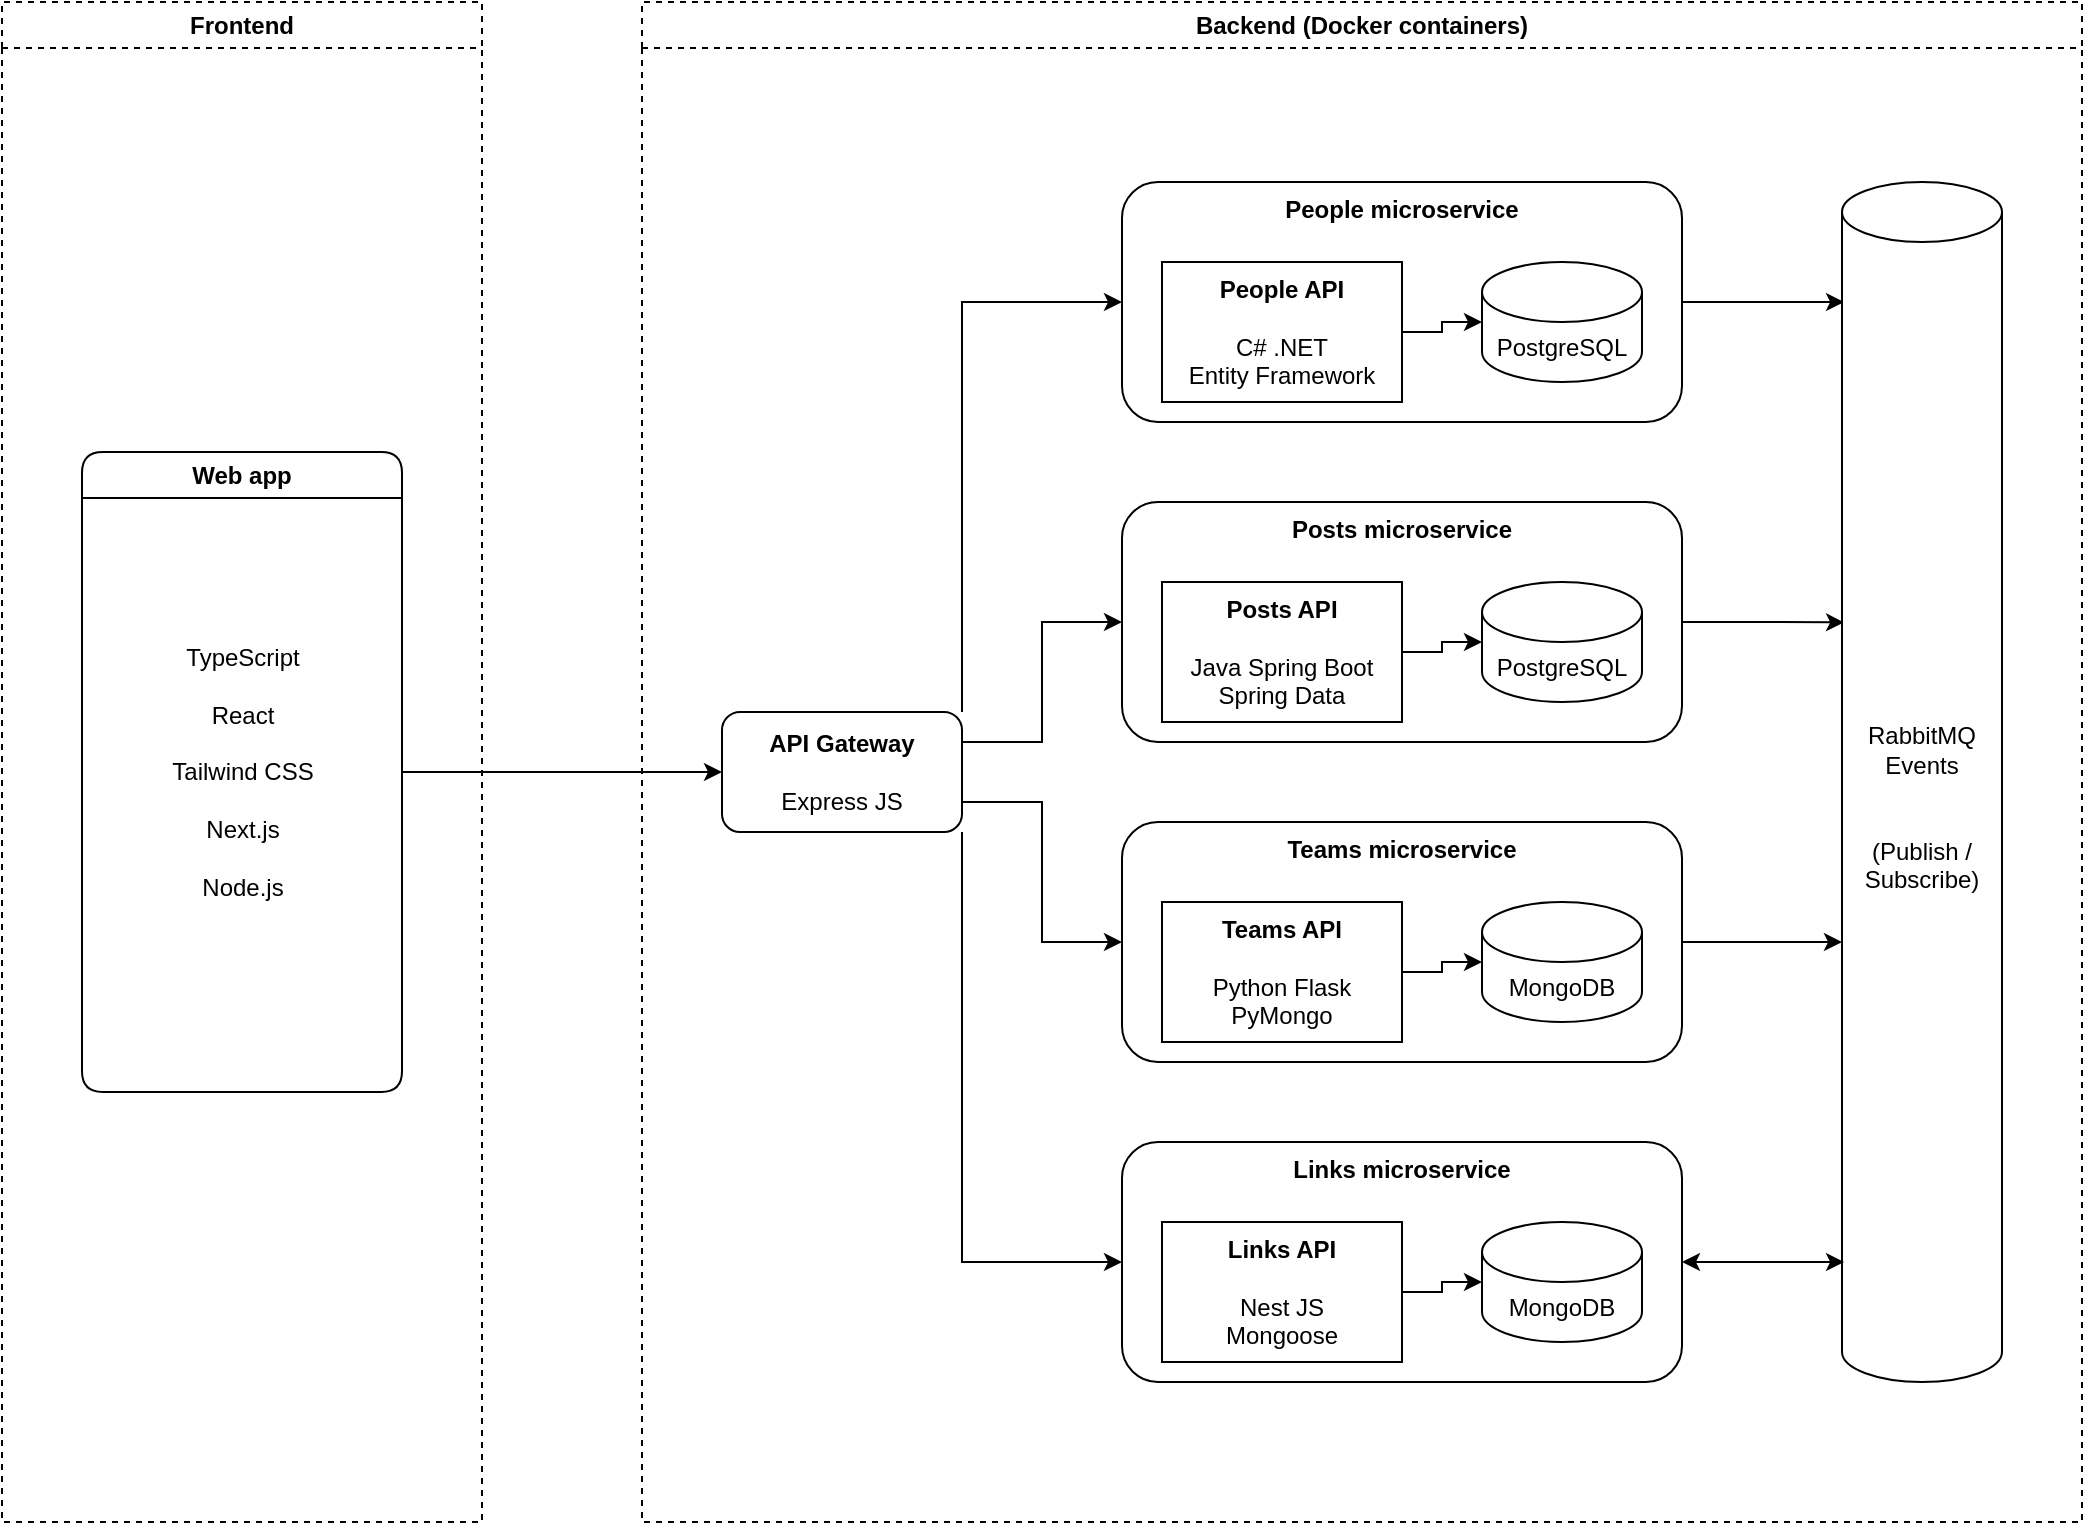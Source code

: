 <mxfile version="21.2.3" type="device">
  <diagram name="Page-1" id="5f0bae14-7c28-e335-631c-24af17079c00">
    <mxGraphModel dx="1197" dy="1155" grid="0" gridSize="10" guides="1" tooltips="1" connect="1" arrows="1" fold="1" page="1" pageScale="1" pageWidth="1100" pageHeight="850" background="#ffffff" math="0" shadow="0">
      <root>
        <mxCell id="0" />
        <mxCell id="1" parent="0" />
        <mxCell id="qN1Y64lUqzjDHX9y2FmT-12" value="Frontend" style="swimlane;whiteSpace=wrap;html=1;dashed=1;rounded=0;glass=0;swimlaneLine=1;shadow=0;strokeColor=default;" parent="1" vertex="1">
          <mxGeometry x="40" y="40" width="240" height="760" as="geometry" />
        </mxCell>
        <mxCell id="qN1Y64lUqzjDHX9y2FmT-14" value="Web app" style="swimlane;whiteSpace=wrap;html=1;rounded=1;" parent="qN1Y64lUqzjDHX9y2FmT-12" vertex="1">
          <mxGeometry x="40" y="225" width="160" height="320" as="geometry" />
        </mxCell>
        <mxCell id="gF8UYbvWyfMxntytWX5D-2" value="&lt;div&gt;TypeScript&lt;/div&gt;&lt;div&gt;&lt;br&gt;&lt;/div&gt;&lt;div&gt;React&lt;/div&gt;&lt;div&gt;&lt;br&gt;&lt;/div&gt;&lt;div&gt;Tailwind CSS&lt;/div&gt;&lt;div&gt;&lt;br&gt;&lt;/div&gt;&lt;div&gt;Next.js&lt;/div&gt;&lt;div&gt;&lt;br&gt;&lt;/div&gt;&lt;div&gt;Node.js&lt;/div&gt;" style="text;html=1;align=center;verticalAlign=middle;resizable=0;points=[];autosize=1;strokeColor=none;fillColor=none;spacing=2;spacingTop=0;spacingBottom=0;" parent="qN1Y64lUqzjDHX9y2FmT-14" vertex="1">
          <mxGeometry x="35" y="90" width="90" height="140" as="geometry" />
        </mxCell>
        <mxCell id="qN1Y64lUqzjDHX9y2FmT-20" value="Backend (Docker containers)" style="swimlane;whiteSpace=wrap;html=1;dashed=1;strokeColor=default;" parent="1" vertex="1">
          <mxGeometry x="360" y="40" width="720" height="760" as="geometry" />
        </mxCell>
        <mxCell id="gF8UYbvWyfMxntytWX5D-22" style="edgeStyle=orthogonalEdgeStyle;rounded=0;orthogonalLoop=1;jettySize=auto;html=1;exitX=1;exitY=0;exitDx=0;exitDy=0;entryX=0;entryY=0.5;entryDx=0;entryDy=0;" parent="qN1Y64lUqzjDHX9y2FmT-20" source="gF8UYbvWyfMxntytWX5D-3" target="gF8UYbvWyfMxntytWX5D-4" edge="1">
          <mxGeometry relative="1" as="geometry" />
        </mxCell>
        <mxCell id="gF8UYbvWyfMxntytWX5D-23" style="edgeStyle=orthogonalEdgeStyle;rounded=0;orthogonalLoop=1;jettySize=auto;html=1;exitX=1;exitY=1;exitDx=0;exitDy=0;entryX=0;entryY=0.5;entryDx=0;entryDy=0;" parent="qN1Y64lUqzjDHX9y2FmT-20" source="gF8UYbvWyfMxntytWX5D-3" target="gF8UYbvWyfMxntytWX5D-7" edge="1">
          <mxGeometry relative="1" as="geometry" />
        </mxCell>
        <mxCell id="gF8UYbvWyfMxntytWX5D-24" style="edgeStyle=orthogonalEdgeStyle;rounded=0;orthogonalLoop=1;jettySize=auto;html=1;exitX=1;exitY=0.75;exitDx=0;exitDy=0;entryX=0;entryY=0.5;entryDx=0;entryDy=0;" parent="qN1Y64lUqzjDHX9y2FmT-20" source="gF8UYbvWyfMxntytWX5D-3" target="gF8UYbvWyfMxntytWX5D-6" edge="1">
          <mxGeometry relative="1" as="geometry" />
        </mxCell>
        <mxCell id="gF8UYbvWyfMxntytWX5D-25" style="edgeStyle=orthogonalEdgeStyle;rounded=0;orthogonalLoop=1;jettySize=auto;html=1;exitX=1;exitY=0.25;exitDx=0;exitDy=0;entryX=0;entryY=0.5;entryDx=0;entryDy=0;" parent="qN1Y64lUqzjDHX9y2FmT-20" source="gF8UYbvWyfMxntytWX5D-3" target="gF8UYbvWyfMxntytWX5D-5" edge="1">
          <mxGeometry relative="1" as="geometry" />
        </mxCell>
        <mxCell id="gF8UYbvWyfMxntytWX5D-3" value="&lt;div&gt;&lt;b&gt;API Gateway&lt;/b&gt;&lt;/div&gt;&lt;div&gt;&lt;br&gt;&lt;/div&gt;&lt;div&gt;Express JS&lt;br&gt;&lt;/div&gt;" style="rounded=1;whiteSpace=wrap;html=1;" parent="qN1Y64lUqzjDHX9y2FmT-20" vertex="1">
          <mxGeometry x="40" y="355" width="120" height="60" as="geometry" />
        </mxCell>
        <mxCell id="gF8UYbvWyfMxntytWX5D-32" style="edgeStyle=orthogonalEdgeStyle;rounded=0;orthogonalLoop=1;jettySize=auto;html=1;exitX=1;exitY=0.5;exitDx=0;exitDy=0;entryX=0.013;entryY=0.1;entryDx=0;entryDy=0;entryPerimeter=0;" parent="qN1Y64lUqzjDHX9y2FmT-20" source="gF8UYbvWyfMxntytWX5D-4" target="gF8UYbvWyfMxntytWX5D-28" edge="1">
          <mxGeometry relative="1" as="geometry" />
        </mxCell>
        <mxCell id="gF8UYbvWyfMxntytWX5D-4" value="&lt;div&gt;&lt;b&gt;People microservice&lt;/b&gt;&lt;/div&gt;" style="rounded=1;whiteSpace=wrap;html=1;verticalAlign=top;" parent="qN1Y64lUqzjDHX9y2FmT-20" vertex="1">
          <mxGeometry x="240" y="90" width="280" height="120" as="geometry" />
        </mxCell>
        <mxCell id="gF8UYbvWyfMxntytWX5D-34" style="edgeStyle=orthogonalEdgeStyle;rounded=0;orthogonalLoop=1;jettySize=auto;html=1;exitX=1;exitY=0.5;exitDx=0;exitDy=0;entryX=0.013;entryY=0.367;entryDx=0;entryDy=0;entryPerimeter=0;" parent="qN1Y64lUqzjDHX9y2FmT-20" source="gF8UYbvWyfMxntytWX5D-5" target="gF8UYbvWyfMxntytWX5D-28" edge="1">
          <mxGeometry relative="1" as="geometry" />
        </mxCell>
        <mxCell id="gF8UYbvWyfMxntytWX5D-5" value="&lt;b&gt;Posts microservice&lt;/b&gt;" style="rounded=1;whiteSpace=wrap;html=1;verticalAlign=top;" parent="qN1Y64lUqzjDHX9y2FmT-20" vertex="1">
          <mxGeometry x="240" y="250" width="280" height="120" as="geometry" />
        </mxCell>
        <mxCell id="gF8UYbvWyfMxntytWX5D-36" style="edgeStyle=orthogonalEdgeStyle;rounded=0;orthogonalLoop=1;jettySize=auto;html=1;exitX=1;exitY=0.5;exitDx=0;exitDy=0;" parent="qN1Y64lUqzjDHX9y2FmT-20" source="gF8UYbvWyfMxntytWX5D-6" edge="1">
          <mxGeometry relative="1" as="geometry">
            <mxPoint x="600" y="470" as="targetPoint" />
          </mxGeometry>
        </mxCell>
        <mxCell id="gF8UYbvWyfMxntytWX5D-6" value="&lt;b&gt;Teams microservice&lt;/b&gt;" style="rounded=1;whiteSpace=wrap;html=1;verticalAlign=top;" parent="qN1Y64lUqzjDHX9y2FmT-20" vertex="1">
          <mxGeometry x="240" y="410" width="280" height="120" as="geometry" />
        </mxCell>
        <mxCell id="gF8UYbvWyfMxntytWX5D-7" value="&lt;b&gt;Links microservice&lt;/b&gt;" style="rounded=1;whiteSpace=wrap;html=1;verticalAlign=top;" parent="qN1Y64lUqzjDHX9y2FmT-20" vertex="1">
          <mxGeometry x="240" y="570" width="280" height="120" as="geometry" />
        </mxCell>
        <mxCell id="gF8UYbvWyfMxntytWX5D-27" style="edgeStyle=orthogonalEdgeStyle;rounded=0;orthogonalLoop=1;jettySize=auto;html=1;exitX=1;exitY=0.5;exitDx=0;exitDy=0;entryX=0;entryY=0.5;entryDx=0;entryDy=0;entryPerimeter=0;" parent="qN1Y64lUqzjDHX9y2FmT-20" source="gF8UYbvWyfMxntytWX5D-9" target="gF8UYbvWyfMxntytWX5D-13" edge="1">
          <mxGeometry relative="1" as="geometry" />
        </mxCell>
        <mxCell id="gF8UYbvWyfMxntytWX5D-9" value="&lt;div&gt;&lt;b&gt;People API&lt;/b&gt;&lt;br&gt;&lt;/div&gt;&lt;div&gt;&lt;br&gt;&lt;/div&gt;&lt;div&gt;C# .NET&lt;/div&gt;&lt;div&gt;Entity Framework&lt;br&gt;&lt;/div&gt;" style="rounded=0;whiteSpace=wrap;html=1;" parent="qN1Y64lUqzjDHX9y2FmT-20" vertex="1">
          <mxGeometry x="260" y="130" width="120" height="70" as="geometry" />
        </mxCell>
        <mxCell id="gF8UYbvWyfMxntytWX5D-19" style="edgeStyle=orthogonalEdgeStyle;rounded=0;orthogonalLoop=1;jettySize=auto;html=1;exitX=1;exitY=0.5;exitDx=0;exitDy=0;entryX=0;entryY=0.5;entryDx=0;entryDy=0;entryPerimeter=0;" parent="qN1Y64lUqzjDHX9y2FmT-20" source="gF8UYbvWyfMxntytWX5D-10" target="gF8UYbvWyfMxntytWX5D-14" edge="1">
          <mxGeometry relative="1" as="geometry" />
        </mxCell>
        <mxCell id="gF8UYbvWyfMxntytWX5D-10" value="&lt;div&gt;&lt;b&gt;Posts API&lt;br&gt;&lt;/b&gt;&lt;/div&gt;&lt;div&gt;&lt;b&gt;&lt;br&gt;&lt;/b&gt;&lt;/div&gt;&lt;div&gt;Java Spring Boot&lt;br&gt;&lt;/div&gt;&lt;div&gt;Spring Data&lt;br&gt;&lt;/div&gt;" style="rounded=0;whiteSpace=wrap;html=1;" parent="qN1Y64lUqzjDHX9y2FmT-20" vertex="1">
          <mxGeometry x="260" y="290" width="120" height="70" as="geometry" />
        </mxCell>
        <mxCell id="gF8UYbvWyfMxntytWX5D-20" style="edgeStyle=orthogonalEdgeStyle;rounded=0;orthogonalLoop=1;jettySize=auto;html=1;exitX=1;exitY=0.5;exitDx=0;exitDy=0;entryX=0;entryY=0.5;entryDx=0;entryDy=0;entryPerimeter=0;" parent="qN1Y64lUqzjDHX9y2FmT-20" source="gF8UYbvWyfMxntytWX5D-11" target="gF8UYbvWyfMxntytWX5D-15" edge="1">
          <mxGeometry relative="1" as="geometry" />
        </mxCell>
        <mxCell id="gF8UYbvWyfMxntytWX5D-11" value="&lt;div&gt;&lt;b&gt;Teams API&lt;br&gt;&lt;/b&gt;&lt;/div&gt;&lt;div&gt;&lt;b&gt;&lt;br&gt;&lt;/b&gt;&lt;/div&gt;&lt;div&gt;Python Flask&lt;/div&gt;&lt;div&gt;PyMongo&lt;br&gt;&lt;/div&gt;" style="rounded=0;whiteSpace=wrap;html=1;" parent="qN1Y64lUqzjDHX9y2FmT-20" vertex="1">
          <mxGeometry x="260" y="450" width="120" height="70" as="geometry" />
        </mxCell>
        <mxCell id="gF8UYbvWyfMxntytWX5D-21" style="edgeStyle=orthogonalEdgeStyle;rounded=0;orthogonalLoop=1;jettySize=auto;html=1;exitX=1;exitY=0.5;exitDx=0;exitDy=0;entryX=0;entryY=0.5;entryDx=0;entryDy=0;entryPerimeter=0;" parent="qN1Y64lUqzjDHX9y2FmT-20" source="gF8UYbvWyfMxntytWX5D-12" target="gF8UYbvWyfMxntytWX5D-16" edge="1">
          <mxGeometry relative="1" as="geometry" />
        </mxCell>
        <mxCell id="gF8UYbvWyfMxntytWX5D-12" value="&lt;div&gt;&lt;b&gt;Links API&lt;br&gt;&lt;/b&gt;&lt;/div&gt;&lt;div&gt;&lt;b&gt;&lt;br&gt;&lt;/b&gt;&lt;/div&gt;&lt;div&gt;Nest JS&lt;/div&gt;&lt;div&gt;Mongoose&lt;br&gt;&lt;/div&gt;" style="rounded=0;whiteSpace=wrap;html=1;" parent="qN1Y64lUqzjDHX9y2FmT-20" vertex="1">
          <mxGeometry x="260" y="610" width="120" height="70" as="geometry" />
        </mxCell>
        <mxCell id="gF8UYbvWyfMxntytWX5D-13" value="PostgreSQL" style="shape=cylinder3;whiteSpace=wrap;html=1;boundedLbl=1;backgroundOutline=1;size=15;" parent="qN1Y64lUqzjDHX9y2FmT-20" vertex="1">
          <mxGeometry x="420" y="130" width="80" height="60" as="geometry" />
        </mxCell>
        <mxCell id="gF8UYbvWyfMxntytWX5D-14" value="PostgreSQL" style="shape=cylinder3;whiteSpace=wrap;html=1;boundedLbl=1;backgroundOutline=1;size=15;" parent="qN1Y64lUqzjDHX9y2FmT-20" vertex="1">
          <mxGeometry x="420" y="290" width="80" height="60" as="geometry" />
        </mxCell>
        <mxCell id="gF8UYbvWyfMxntytWX5D-15" value="MongoDB" style="shape=cylinder3;whiteSpace=wrap;html=1;boundedLbl=1;backgroundOutline=1;size=15;" parent="qN1Y64lUqzjDHX9y2FmT-20" vertex="1">
          <mxGeometry x="420" y="450" width="80" height="60" as="geometry" />
        </mxCell>
        <mxCell id="gF8UYbvWyfMxntytWX5D-16" value="MongoDB" style="shape=cylinder3;whiteSpace=wrap;html=1;boundedLbl=1;backgroundOutline=1;size=15;" parent="qN1Y64lUqzjDHX9y2FmT-20" vertex="1">
          <mxGeometry x="420" y="610" width="80" height="60" as="geometry" />
        </mxCell>
        <mxCell id="gF8UYbvWyfMxntytWX5D-28" value="&lt;div&gt;RabbitMQ Events&lt;/div&gt;&lt;div&gt;&lt;br&gt;&lt;/div&gt;&lt;div&gt;&lt;br&gt;&lt;/div&gt;&lt;div&gt;(Publish / Subscribe)&lt;br&gt;&lt;/div&gt;" style="shape=cylinder3;whiteSpace=wrap;html=1;boundedLbl=1;backgroundOutline=1;size=15;direction=east;rotation=0;" parent="qN1Y64lUqzjDHX9y2FmT-20" vertex="1">
          <mxGeometry x="600" y="90" width="80" height="600" as="geometry" />
        </mxCell>
        <mxCell id="gF8UYbvWyfMxntytWX5D-37" value="" style="endArrow=classic;startArrow=classic;html=1;rounded=0;entryX=0.013;entryY=0.9;entryDx=0;entryDy=0;entryPerimeter=0;exitX=1;exitY=0.5;exitDx=0;exitDy=0;" parent="qN1Y64lUqzjDHX9y2FmT-20" source="gF8UYbvWyfMxntytWX5D-7" target="gF8UYbvWyfMxntytWX5D-28" edge="1">
          <mxGeometry width="50" height="50" relative="1" as="geometry">
            <mxPoint x="540" y="640" as="sourcePoint" />
            <mxPoint x="570" y="580" as="targetPoint" />
          </mxGeometry>
        </mxCell>
        <mxCell id="gF8UYbvWyfMxntytWX5D-26" style="edgeStyle=orthogonalEdgeStyle;rounded=0;orthogonalLoop=1;jettySize=auto;html=1;exitX=1;exitY=0.5;exitDx=0;exitDy=0;entryX=0;entryY=0.5;entryDx=0;entryDy=0;" parent="1" source="qN1Y64lUqzjDHX9y2FmT-14" target="gF8UYbvWyfMxntytWX5D-3" edge="1">
          <mxGeometry relative="1" as="geometry" />
        </mxCell>
      </root>
    </mxGraphModel>
  </diagram>
</mxfile>
